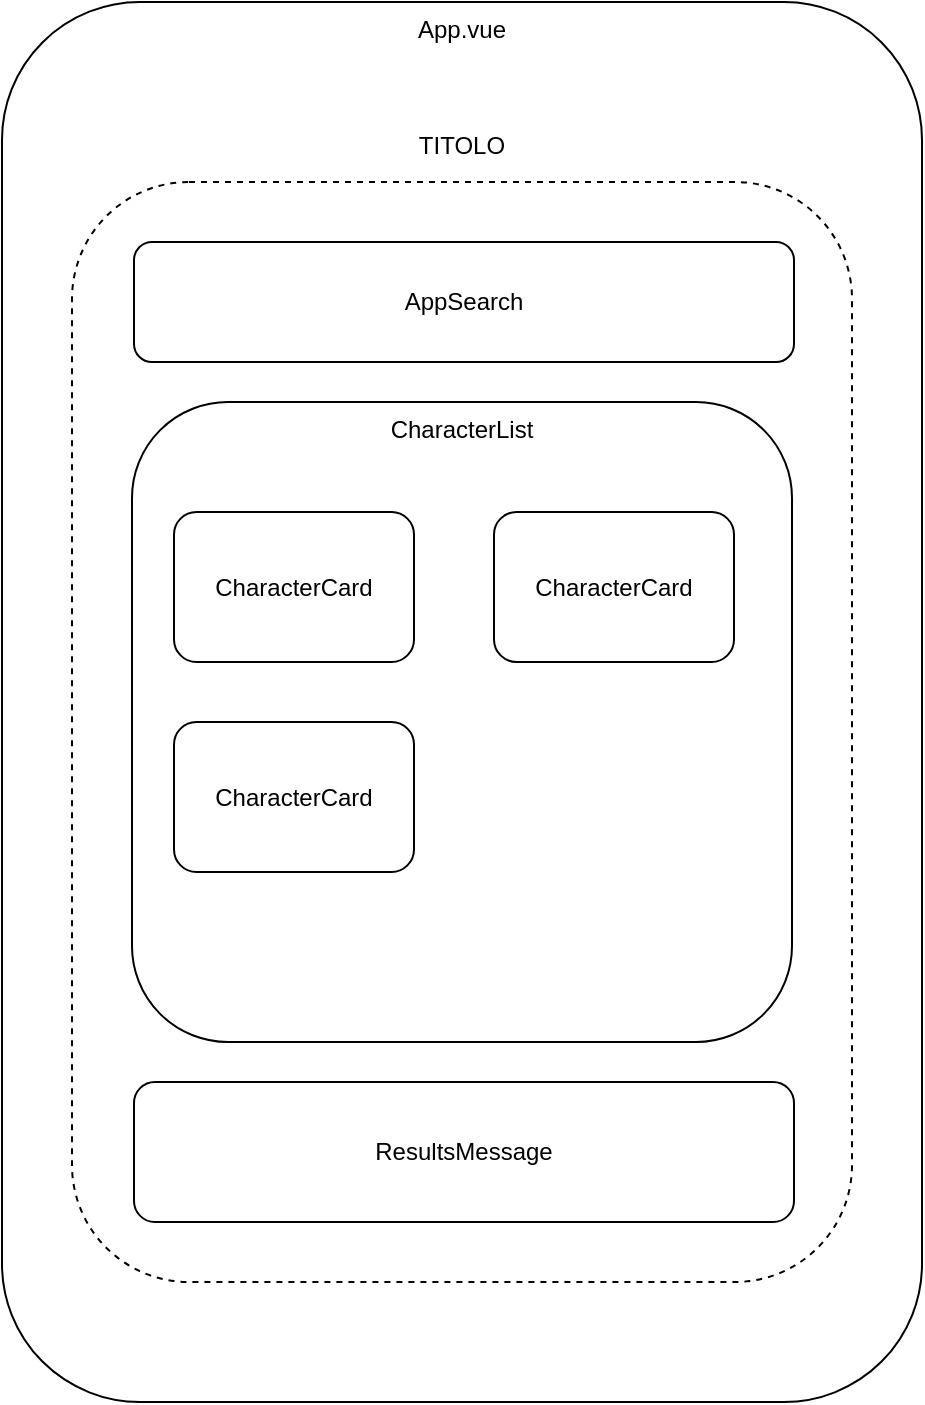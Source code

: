 <mxfile version="21.1.4" type="device">
  <diagram name="Page-1" id="osfI2Jjgnhno8yd-63b6">
    <mxGraphModel dx="1615" dy="845" grid="1" gridSize="10" guides="1" tooltips="1" connect="1" arrows="1" fold="1" page="1" pageScale="1" pageWidth="827" pageHeight="1169" math="0" shadow="0">
      <root>
        <mxCell id="0" />
        <mxCell id="1" parent="0" />
        <mxCell id="_XZQ2Vlt4-naKMEA5dbt-1" value="App.vue&lt;br&gt;&lt;br&gt;&lt;br&gt;&lt;br&gt;TITOLO" style="rounded=1;whiteSpace=wrap;html=1;verticalAlign=top;" vertex="1" parent="1">
          <mxGeometry x="184" y="100" width="460" height="700" as="geometry" />
        </mxCell>
        <mxCell id="_XZQ2Vlt4-naKMEA5dbt-2" value="" style="rounded=1;whiteSpace=wrap;html=1;verticalAlign=top;dashed=1;" vertex="1" parent="1">
          <mxGeometry x="219" y="190" width="390" height="550" as="geometry" />
        </mxCell>
        <mxCell id="_XZQ2Vlt4-naKMEA5dbt-3" value="AppSearch" style="rounded=1;whiteSpace=wrap;html=1;" vertex="1" parent="1">
          <mxGeometry x="250" y="220" width="330" height="60" as="geometry" />
        </mxCell>
        <mxCell id="_XZQ2Vlt4-naKMEA5dbt-4" value="CharacterList" style="rounded=1;whiteSpace=wrap;html=1;verticalAlign=top;" vertex="1" parent="1">
          <mxGeometry x="249" y="300" width="330" height="320" as="geometry" />
        </mxCell>
        <mxCell id="_XZQ2Vlt4-naKMEA5dbt-5" value="CharacterCard" style="rounded=1;whiteSpace=wrap;html=1;" vertex="1" parent="1">
          <mxGeometry x="270" y="355" width="120" height="75" as="geometry" />
        </mxCell>
        <mxCell id="_XZQ2Vlt4-naKMEA5dbt-6" value="CharacterCard" style="rounded=1;whiteSpace=wrap;html=1;" vertex="1" parent="1">
          <mxGeometry x="430" y="355" width="120" height="75" as="geometry" />
        </mxCell>
        <mxCell id="_XZQ2Vlt4-naKMEA5dbt-7" value="ResultsMessage" style="rounded=1;whiteSpace=wrap;html=1;" vertex="1" parent="1">
          <mxGeometry x="250" y="640" width="330" height="70" as="geometry" />
        </mxCell>
        <mxCell id="_XZQ2Vlt4-naKMEA5dbt-8" value="CharacterCard" style="rounded=1;whiteSpace=wrap;html=1;" vertex="1" parent="1">
          <mxGeometry x="270" y="460" width="120" height="75" as="geometry" />
        </mxCell>
      </root>
    </mxGraphModel>
  </diagram>
</mxfile>
